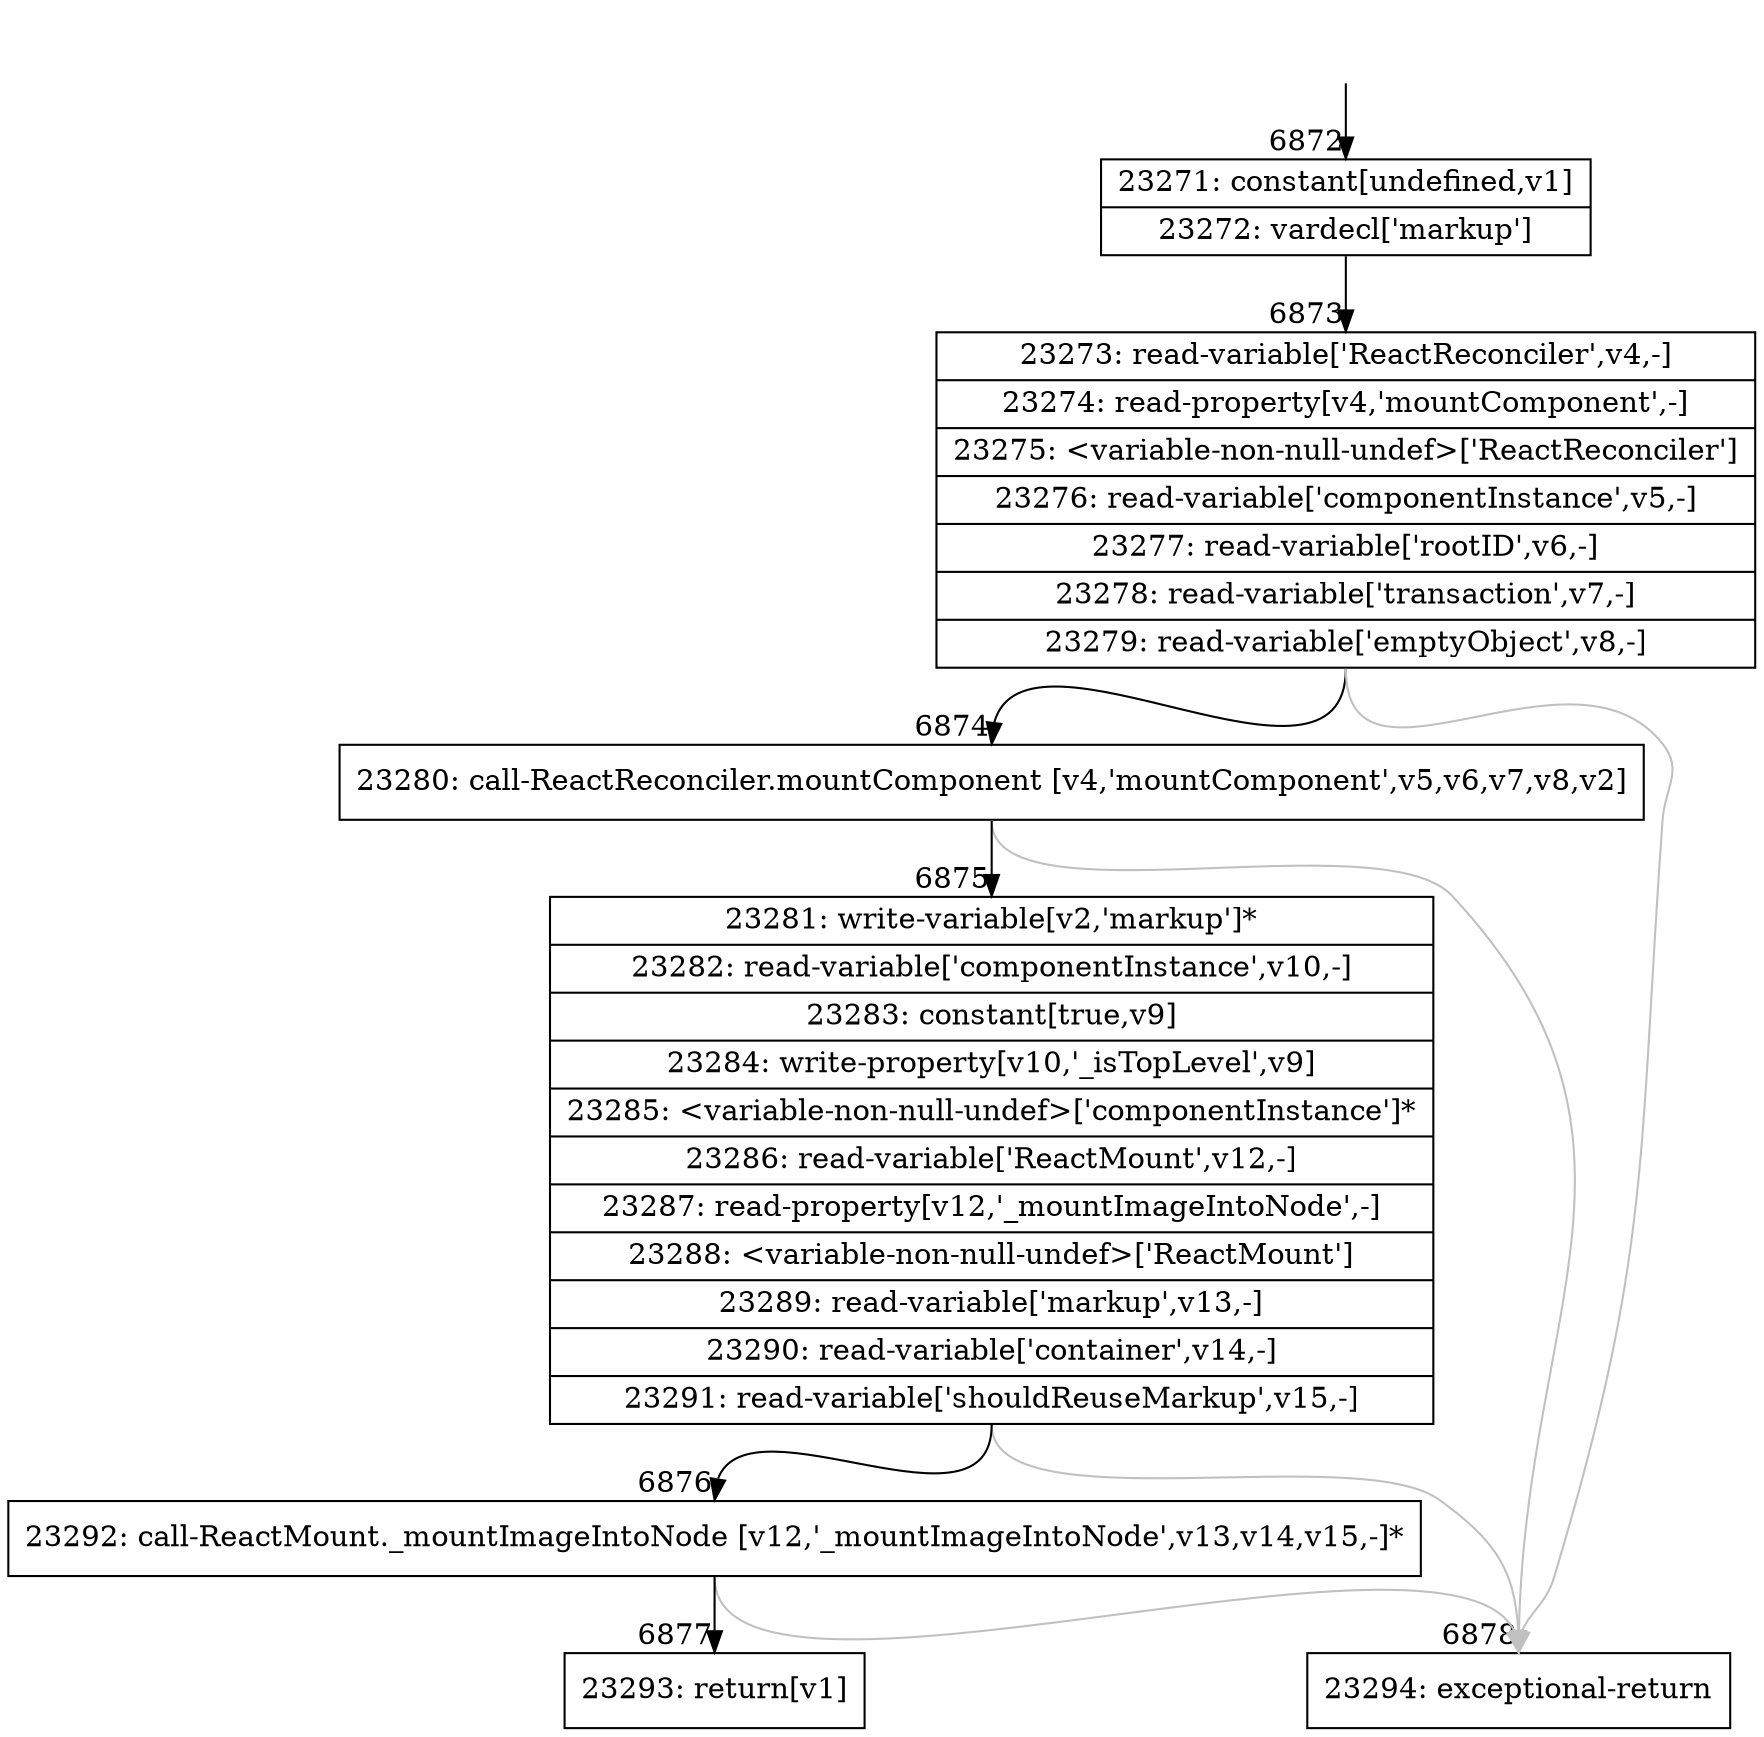 digraph {
rankdir="TD"
BB_entry479[shape=none,label=""];
BB_entry479 -> BB6872 [tailport=s, headport=n, headlabel="    6872"]
BB6872 [shape=record label="{23271: constant[undefined,v1]|23272: vardecl['markup']}" ] 
BB6872 -> BB6873 [tailport=s, headport=n, headlabel="      6873"]
BB6873 [shape=record label="{23273: read-variable['ReactReconciler',v4,-]|23274: read-property[v4,'mountComponent',-]|23275: \<variable-non-null-undef\>['ReactReconciler']|23276: read-variable['componentInstance',v5,-]|23277: read-variable['rootID',v6,-]|23278: read-variable['transaction',v7,-]|23279: read-variable['emptyObject',v8,-]}" ] 
BB6873 -> BB6874 [tailport=s, headport=n, headlabel="      6874"]
BB6873 -> BB6878 [tailport=s, headport=n, color=gray, headlabel="      6878"]
BB6874 [shape=record label="{23280: call-ReactReconciler.mountComponent [v4,'mountComponent',v5,v6,v7,v8,v2]}" ] 
BB6874 -> BB6875 [tailport=s, headport=n, headlabel="      6875"]
BB6874 -> BB6878 [tailport=s, headport=n, color=gray]
BB6875 [shape=record label="{23281: write-variable[v2,'markup']*|23282: read-variable['componentInstance',v10,-]|23283: constant[true,v9]|23284: write-property[v10,'_isTopLevel',v9]|23285: \<variable-non-null-undef\>['componentInstance']*|23286: read-variable['ReactMount',v12,-]|23287: read-property[v12,'_mountImageIntoNode',-]|23288: \<variable-non-null-undef\>['ReactMount']|23289: read-variable['markup',v13,-]|23290: read-variable['container',v14,-]|23291: read-variable['shouldReuseMarkup',v15,-]}" ] 
BB6875 -> BB6876 [tailport=s, headport=n, headlabel="      6876"]
BB6875 -> BB6878 [tailport=s, headport=n, color=gray]
BB6876 [shape=record label="{23292: call-ReactMount._mountImageIntoNode [v12,'_mountImageIntoNode',v13,v14,v15,-]*}" ] 
BB6876 -> BB6877 [tailport=s, headport=n, headlabel="      6877"]
BB6876 -> BB6878 [tailport=s, headport=n, color=gray]
BB6877 [shape=record label="{23293: return[v1]}" ] 
BB6878 [shape=record label="{23294: exceptional-return}" ] 
//#$~ 12042
}
